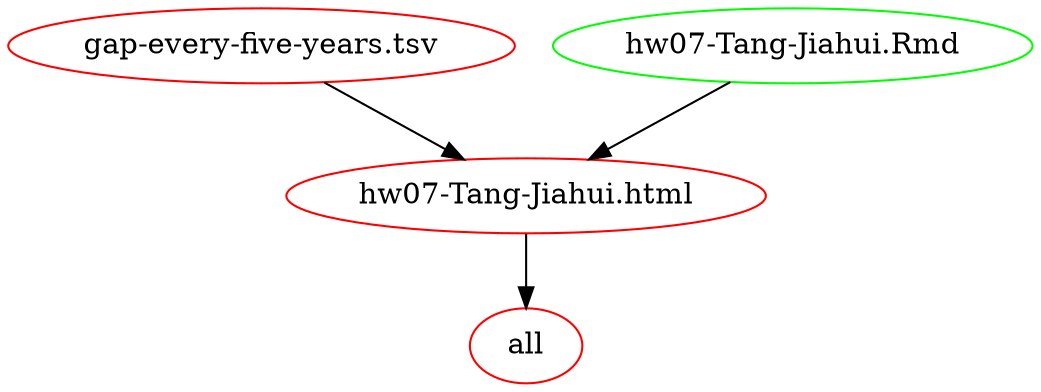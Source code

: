 digraph G {
n2[label="all", color="red"];
n5[label="gap-every-five-years.tsv", color="red"];
n4[label="hw07-Tang-Jiahui.Rmd", color="green"];
n3[label="hw07-Tang-Jiahui.html", color="red"];
n3 -> n2 ; 
n5 -> n3 ; 
n4 -> n3 ; 
}
